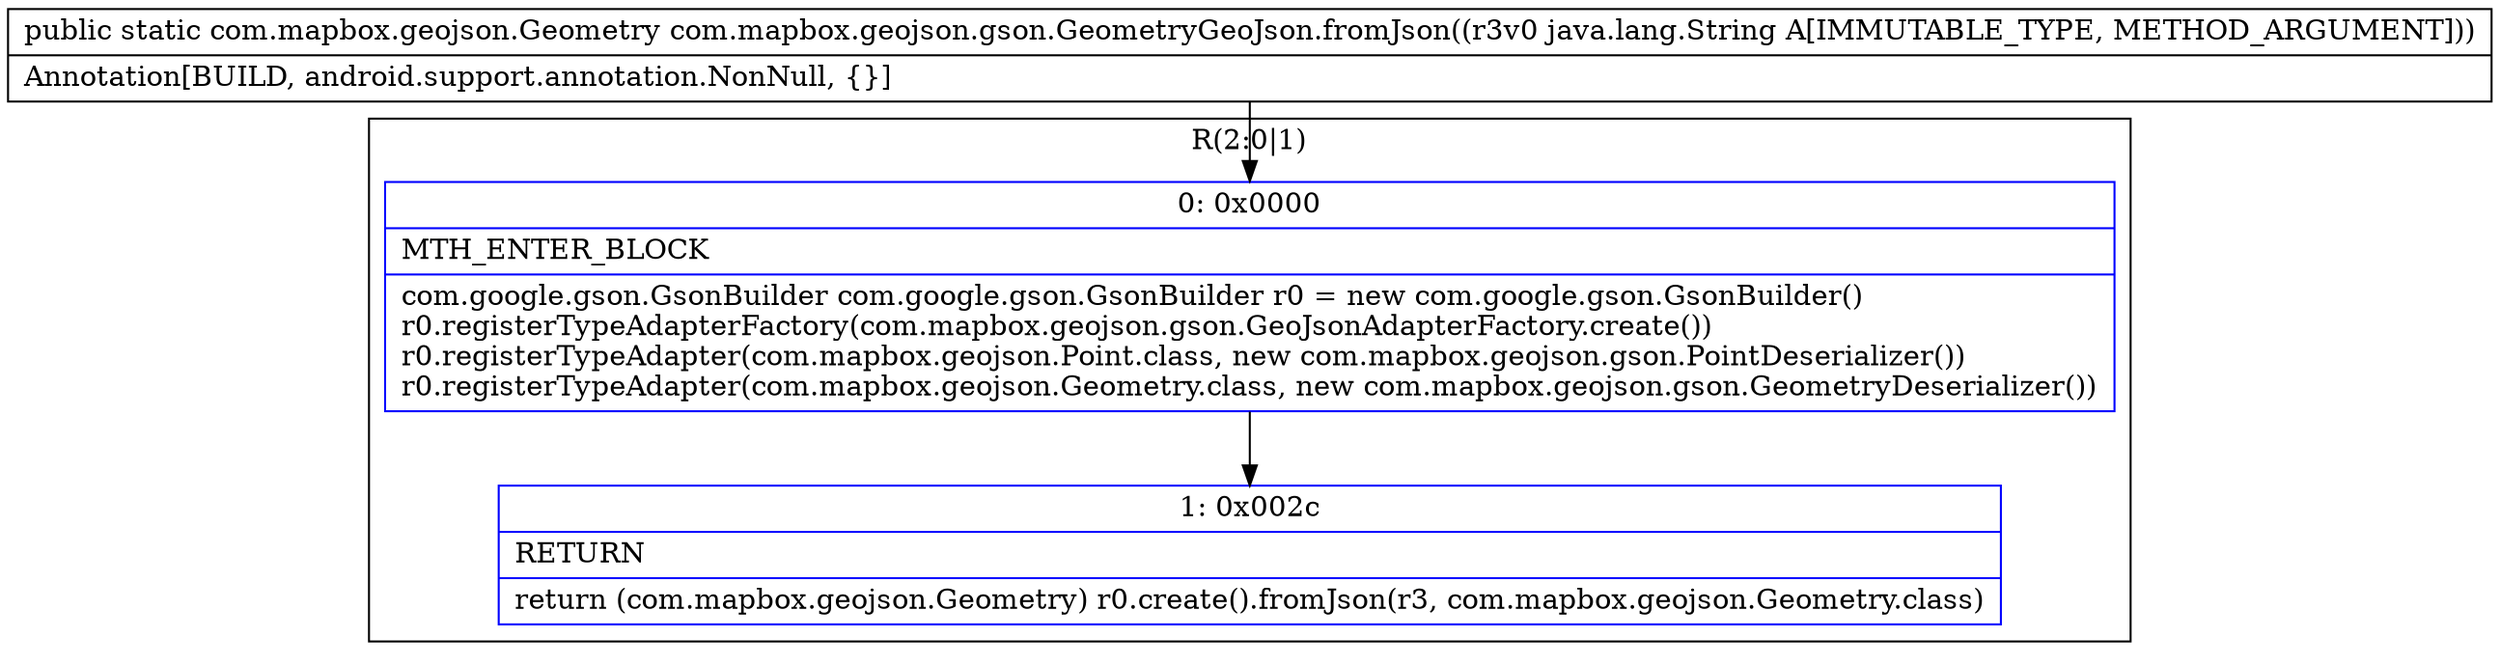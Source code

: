 digraph "CFG forcom.mapbox.geojson.gson.GeometryGeoJson.fromJson(Ljava\/lang\/String;)Lcom\/mapbox\/geojson\/Geometry;" {
subgraph cluster_Region_529095185 {
label = "R(2:0|1)";
node [shape=record,color=blue];
Node_0 [shape=record,label="{0\:\ 0x0000|MTH_ENTER_BLOCK\l|com.google.gson.GsonBuilder com.google.gson.GsonBuilder r0 = new com.google.gson.GsonBuilder()\lr0.registerTypeAdapterFactory(com.mapbox.geojson.gson.GeoJsonAdapterFactory.create())\lr0.registerTypeAdapter(com.mapbox.geojson.Point.class, new com.mapbox.geojson.gson.PointDeserializer())\lr0.registerTypeAdapter(com.mapbox.geojson.Geometry.class, new com.mapbox.geojson.gson.GeometryDeserializer())\l}"];
Node_1 [shape=record,label="{1\:\ 0x002c|RETURN\l|return (com.mapbox.geojson.Geometry) r0.create().fromJson(r3, com.mapbox.geojson.Geometry.class)\l}"];
}
MethodNode[shape=record,label="{public static com.mapbox.geojson.Geometry com.mapbox.geojson.gson.GeometryGeoJson.fromJson((r3v0 java.lang.String A[IMMUTABLE_TYPE, METHOD_ARGUMENT]))  | Annotation[BUILD, android.support.annotation.NonNull, \{\}]\l}"];
MethodNode -> Node_0;
Node_0 -> Node_1;
}

